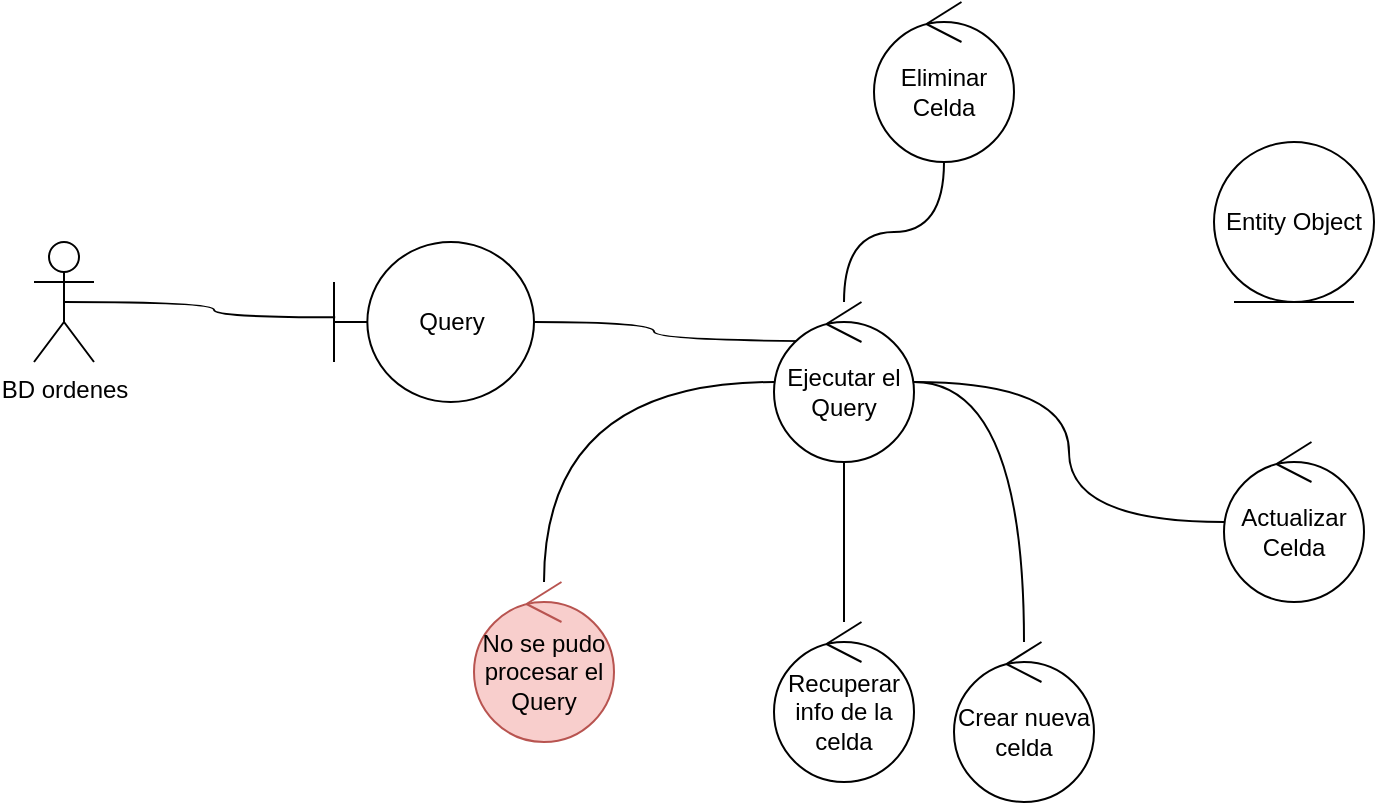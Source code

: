 <mxfile version="21.0.6" type="github">
  <diagram name="Page-1" id="uRIPfatCw118AgxCa4u1">
    <mxGraphModel dx="1144" dy="624" grid="1" gridSize="10" guides="1" tooltips="1" connect="1" arrows="1" fold="1" page="1" pageScale="1" pageWidth="850" pageHeight="1100" math="0" shadow="0">
      <root>
        <mxCell id="0" />
        <mxCell id="1" parent="0" />
        <mxCell id="cKvDjtCVvPDEmxER3Uto-8" style="rounded=0;orthogonalLoop=1;jettySize=auto;html=1;exitX=0.5;exitY=0.5;exitDx=0;exitDy=0;exitPerimeter=0;entryX=0.006;entryY=0.471;entryDx=0;entryDy=0;entryPerimeter=0;edgeStyle=orthogonalEdgeStyle;endArrow=none;endFill=0;curved=1;" parent="1" source="cKvDjtCVvPDEmxER3Uto-2" target="cKvDjtCVvPDEmxER3Uto-3" edge="1">
          <mxGeometry relative="1" as="geometry" />
        </mxCell>
        <mxCell id="cKvDjtCVvPDEmxER3Uto-2" value="BD ordenes" style="shape=umlActor;verticalLabelPosition=bottom;verticalAlign=top;html=1;" parent="1" vertex="1">
          <mxGeometry x="60" y="190" width="30" height="60" as="geometry" />
        </mxCell>
        <mxCell id="cKvDjtCVvPDEmxER3Uto-9" style="edgeStyle=orthogonalEdgeStyle;rounded=0;orthogonalLoop=1;jettySize=auto;html=1;entryX=0.535;entryY=0.245;entryDx=0;entryDy=0;entryPerimeter=0;endArrow=none;endFill=0;curved=1;" parent="1" source="cKvDjtCVvPDEmxER3Uto-3" target="cKvDjtCVvPDEmxER3Uto-5" edge="1">
          <mxGeometry relative="1" as="geometry" />
        </mxCell>
        <mxCell id="cKvDjtCVvPDEmxER3Uto-3" value="Query" style="shape=umlBoundary;whiteSpace=wrap;html=1;" parent="1" vertex="1">
          <mxGeometry x="210" y="190" width="100" height="80" as="geometry" />
        </mxCell>
        <mxCell id="cKvDjtCVvPDEmxER3Uto-11" value="" style="edgeStyle=orthogonalEdgeStyle;rounded=0;orthogonalLoop=1;jettySize=auto;html=1;endArrow=none;endFill=0;curved=1;" parent="1" source="cKvDjtCVvPDEmxER3Uto-5" target="cKvDjtCVvPDEmxER3Uto-10" edge="1">
          <mxGeometry relative="1" as="geometry" />
        </mxCell>
        <mxCell id="cKvDjtCVvPDEmxER3Uto-13" value="" style="edgeStyle=orthogonalEdgeStyle;rounded=0;orthogonalLoop=1;jettySize=auto;html=1;endArrow=none;endFill=0;curved=1;" parent="1" source="cKvDjtCVvPDEmxER3Uto-5" target="cKvDjtCVvPDEmxER3Uto-12" edge="1">
          <mxGeometry relative="1" as="geometry" />
        </mxCell>
        <mxCell id="zo9YWSXHyM8CzS7wuQ7N-2" value="" style="edgeStyle=orthogonalEdgeStyle;rounded=0;orthogonalLoop=1;jettySize=auto;html=1;endArrow=none;endFill=0;curved=1;" edge="1" parent="1" source="cKvDjtCVvPDEmxER3Uto-5" target="zo9YWSXHyM8CzS7wuQ7N-1">
          <mxGeometry relative="1" as="geometry" />
        </mxCell>
        <mxCell id="zo9YWSXHyM8CzS7wuQ7N-4" value="" style="edgeStyle=orthogonalEdgeStyle;rounded=0;orthogonalLoop=1;jettySize=auto;html=1;endArrow=none;endFill=0;curved=1;" edge="1" parent="1" source="cKvDjtCVvPDEmxER3Uto-5" target="zo9YWSXHyM8CzS7wuQ7N-3">
          <mxGeometry relative="1" as="geometry" />
        </mxCell>
        <mxCell id="zo9YWSXHyM8CzS7wuQ7N-6" value="" style="edgeStyle=orthogonalEdgeStyle;rounded=0;orthogonalLoop=1;jettySize=auto;html=1;endArrow=none;endFill=0;curved=1;" edge="1" parent="1" source="cKvDjtCVvPDEmxER3Uto-5" target="zo9YWSXHyM8CzS7wuQ7N-5">
          <mxGeometry relative="1" as="geometry" />
        </mxCell>
        <mxCell id="cKvDjtCVvPDEmxER3Uto-5" value="Ejecutar el Query" style="ellipse;shape=umlControl;whiteSpace=wrap;html=1;" parent="1" vertex="1">
          <mxGeometry x="430" y="220" width="70" height="80" as="geometry" />
        </mxCell>
        <mxCell id="cKvDjtCVvPDEmxER3Uto-6" value="Entity Object" style="ellipse;shape=umlEntity;whiteSpace=wrap;html=1;" parent="1" vertex="1">
          <mxGeometry x="650" y="140" width="80" height="80" as="geometry" />
        </mxCell>
        <mxCell id="cKvDjtCVvPDEmxER3Uto-10" value="Crear nueva celda" style="ellipse;shape=umlControl;whiteSpace=wrap;html=1;" parent="1" vertex="1">
          <mxGeometry x="520" y="390" width="70" height="80" as="geometry" />
        </mxCell>
        <mxCell id="cKvDjtCVvPDEmxER3Uto-12" value="No se pudo procesar el Query" style="ellipse;shape=umlControl;whiteSpace=wrap;html=1;fillColor=#f8cecc;strokeColor=#b85450;" parent="1" vertex="1">
          <mxGeometry x="280" y="360" width="70" height="80" as="geometry" />
        </mxCell>
        <mxCell id="zo9YWSXHyM8CzS7wuQ7N-1" value="Eliminar Celda" style="ellipse;shape=umlControl;whiteSpace=wrap;html=1;" vertex="1" parent="1">
          <mxGeometry x="480" y="70" width="70" height="80" as="geometry" />
        </mxCell>
        <mxCell id="zo9YWSXHyM8CzS7wuQ7N-3" value="Actualizar Celda&lt;br&gt;" style="ellipse;shape=umlControl;whiteSpace=wrap;html=1;" vertex="1" parent="1">
          <mxGeometry x="655" y="290" width="70" height="80" as="geometry" />
        </mxCell>
        <mxCell id="zo9YWSXHyM8CzS7wuQ7N-5" value="Recuperar info de la celda" style="ellipse;shape=umlControl;whiteSpace=wrap;html=1;" vertex="1" parent="1">
          <mxGeometry x="430" y="380" width="70" height="80" as="geometry" />
        </mxCell>
      </root>
    </mxGraphModel>
  </diagram>
</mxfile>
